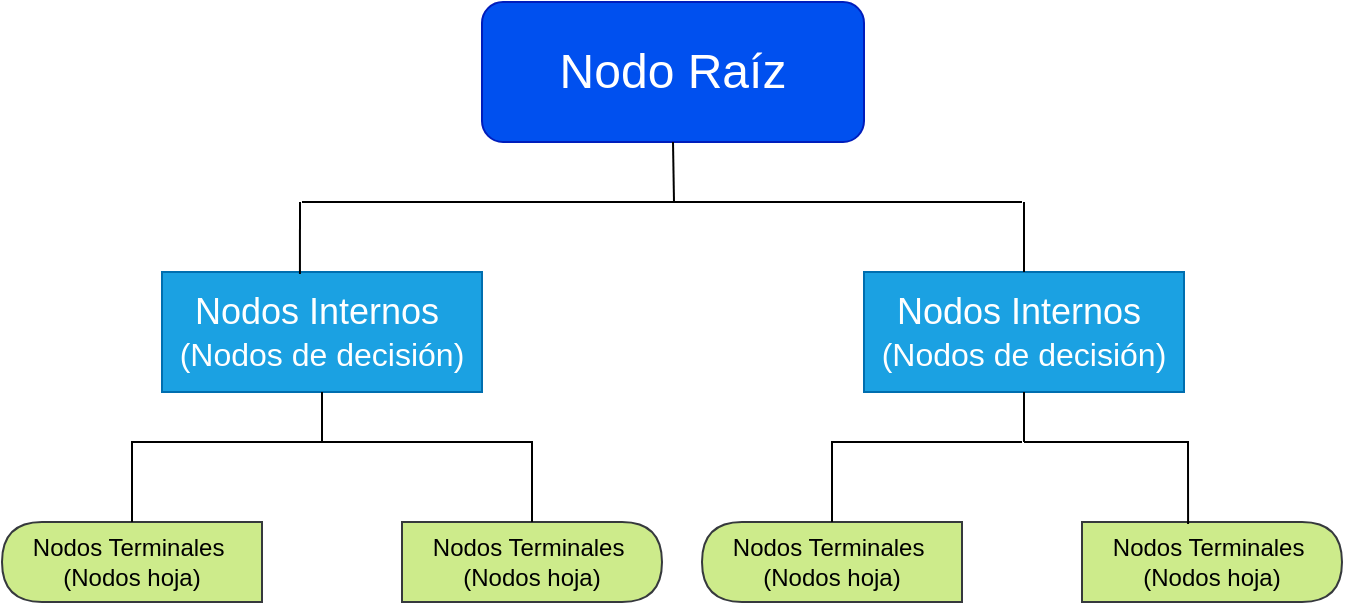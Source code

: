 <mxfile version="24.7.12">
  <diagram name="Página-1" id="zpPp2kmFdpz7n7tNUAb4">
    <mxGraphModel dx="1434" dy="764" grid="1" gridSize="10" guides="1" tooltips="1" connect="1" arrows="1" fold="1" page="1" pageScale="1" pageWidth="827" pageHeight="1169" math="0" shadow="0">
      <root>
        <mxCell id="0" />
        <mxCell id="1" parent="0" />
        <mxCell id="wMP6uO-jhpazliyeqYNV-1" value="&lt;font style=&quot;font-size: 24px;&quot;&gt;Nodo Raíz&lt;/font&gt;" style="rounded=1;whiteSpace=wrap;html=1;fillColor=#0050ef;strokeColor=#001DBC;fontColor=#ffffff;" vertex="1" parent="1">
          <mxGeometry x="290" y="420" width="191" height="70" as="geometry" />
        </mxCell>
        <mxCell id="wMP6uO-jhpazliyeqYNV-2" value="&lt;font style=&quot;font-size: 18px;&quot;&gt;Nodos Internos&amp;nbsp;&lt;/font&gt;&lt;div&gt;&lt;font size=&quot;3&quot;&gt;(Nodos de decisión)&lt;/font&gt;&lt;/div&gt;" style="rounded=0;whiteSpace=wrap;html=1;fillColor=#1ba1e2;fontColor=#ffffff;strokeColor=#006EAF;" vertex="1" parent="1">
          <mxGeometry x="130" y="555" width="160" height="60" as="geometry" />
        </mxCell>
        <mxCell id="wMP6uO-jhpazliyeqYNV-3" value="&lt;font style=&quot;font-size: 18px;&quot;&gt;Nodos Internos&amp;nbsp;&lt;/font&gt;&lt;div&gt;&lt;font size=&quot;3&quot;&gt;(Nodos de decisión)&lt;/font&gt;&lt;/div&gt;" style="rounded=0;whiteSpace=wrap;html=1;fillColor=#1ba1e2;fontColor=#ffffff;strokeColor=#006EAF;" vertex="1" parent="1">
          <mxGeometry x="481" y="555" width="160" height="60" as="geometry" />
        </mxCell>
        <mxCell id="wMP6uO-jhpazliyeqYNV-8" value="Nodos Terminales&amp;nbsp;&lt;div&gt;(Nodos hoja)&lt;/div&gt;" style="shape=delay;whiteSpace=wrap;html=1;fillColor=#cdeb8b;strokeColor=#36393d;" vertex="1" parent="1">
          <mxGeometry x="590" y="680" width="130" height="40" as="geometry" />
        </mxCell>
        <mxCell id="wMP6uO-jhpazliyeqYNV-9" value="Nodos Terminales&amp;nbsp;&lt;div&gt;(Nodos hoja)&lt;/div&gt;" style="shape=delay;whiteSpace=wrap;html=1;direction=west;fillColor=#cdeb8b;strokeColor=#36393d;" vertex="1" parent="1">
          <mxGeometry x="50" y="680" width="130" height="40" as="geometry" />
        </mxCell>
        <mxCell id="wMP6uO-jhpazliyeqYNV-10" value="Nodos Terminales&amp;nbsp;&lt;div&gt;(Nodos hoja)&lt;/div&gt;" style="shape=delay;whiteSpace=wrap;html=1;fillColor=#cdeb8b;strokeColor=#36393d;" vertex="1" parent="1">
          <mxGeometry x="250" y="680" width="130" height="40" as="geometry" />
        </mxCell>
        <mxCell id="wMP6uO-jhpazliyeqYNV-12" value="Nodos Terminales&amp;nbsp;&lt;div&gt;(Nodos hoja)&lt;/div&gt;" style="shape=delay;whiteSpace=wrap;html=1;direction=west;fillColor=#cdeb8b;strokeColor=#36393d;" vertex="1" parent="1">
          <mxGeometry x="400" y="680" width="130" height="40" as="geometry" />
        </mxCell>
        <mxCell id="wMP6uO-jhpazliyeqYNV-16" value="" style="endArrow=none;html=1;rounded=0;entryX=0.5;entryY=0;entryDx=0;entryDy=0;" edge="1" parent="1" target="wMP6uO-jhpazliyeqYNV-3">
          <mxGeometry width="50" height="50" relative="1" as="geometry">
            <mxPoint x="561" y="520" as="sourcePoint" />
            <mxPoint x="440" y="730" as="targetPoint" />
          </mxGeometry>
        </mxCell>
        <mxCell id="wMP6uO-jhpazliyeqYNV-17" value="" style="endArrow=none;html=1;rounded=0;entryX=0.431;entryY=0.017;entryDx=0;entryDy=0;entryPerimeter=0;" edge="1" parent="1" target="wMP6uO-jhpazliyeqYNV-2">
          <mxGeometry width="50" height="50" relative="1" as="geometry">
            <mxPoint x="199" y="520" as="sourcePoint" />
            <mxPoint x="571" y="565" as="targetPoint" />
          </mxGeometry>
        </mxCell>
        <mxCell id="wMP6uO-jhpazliyeqYNV-18" value="" style="endArrow=none;html=1;rounded=0;exitX=0.5;exitY=1;exitDx=0;exitDy=0;" edge="1" parent="1" source="wMP6uO-jhpazliyeqYNV-1">
          <mxGeometry width="50" height="50" relative="1" as="geometry">
            <mxPoint x="571" y="530" as="sourcePoint" />
            <mxPoint x="386" y="520" as="targetPoint" />
          </mxGeometry>
        </mxCell>
        <mxCell id="wMP6uO-jhpazliyeqYNV-19" value="" style="endArrow=none;html=1;rounded=0;" edge="1" parent="1">
          <mxGeometry width="50" height="50" relative="1" as="geometry">
            <mxPoint x="390" y="520" as="sourcePoint" />
            <mxPoint x="200" y="520" as="targetPoint" />
          </mxGeometry>
        </mxCell>
        <mxCell id="wMP6uO-jhpazliyeqYNV-20" value="" style="endArrow=none;html=1;rounded=0;" edge="1" parent="1">
          <mxGeometry width="50" height="50" relative="1" as="geometry">
            <mxPoint x="560" y="520" as="sourcePoint" />
            <mxPoint x="380" y="520" as="targetPoint" />
          </mxGeometry>
        </mxCell>
        <mxCell id="wMP6uO-jhpazliyeqYNV-21" value="" style="endArrow=none;html=1;rounded=0;entryX=0.5;entryY=1;entryDx=0;entryDy=0;" edge="1" parent="1" target="wMP6uO-jhpazliyeqYNV-2">
          <mxGeometry width="50" height="50" relative="1" as="geometry">
            <mxPoint x="210" y="640" as="sourcePoint" />
            <mxPoint x="204" y="680" as="targetPoint" />
          </mxGeometry>
        </mxCell>
        <mxCell id="wMP6uO-jhpazliyeqYNV-22" value="" style="endArrow=none;html=1;rounded=0;entryX=0.5;entryY=1;entryDx=0;entryDy=0;" edge="1" parent="1" target="wMP6uO-jhpazliyeqYNV-3">
          <mxGeometry width="50" height="50" relative="1" as="geometry">
            <mxPoint x="561" y="640" as="sourcePoint" />
            <mxPoint x="214" y="623" as="targetPoint" />
          </mxGeometry>
        </mxCell>
        <mxCell id="wMP6uO-jhpazliyeqYNV-23" value="" style="endArrow=none;html=1;rounded=0;entryX=0.5;entryY=1;entryDx=0;entryDy=0;" edge="1" parent="1" target="wMP6uO-jhpazliyeqYNV-9">
          <mxGeometry width="50" height="50" relative="1" as="geometry">
            <mxPoint x="210" y="640" as="sourcePoint" />
            <mxPoint x="440" y="730" as="targetPoint" />
            <Array as="points">
              <mxPoint x="115" y="640" />
            </Array>
          </mxGeometry>
        </mxCell>
        <mxCell id="wMP6uO-jhpazliyeqYNV-24" value="" style="endArrow=none;html=1;rounded=0;entryX=0.5;entryY=0;entryDx=0;entryDy=0;" edge="1" parent="1" target="wMP6uO-jhpazliyeqYNV-10">
          <mxGeometry width="50" height="50" relative="1" as="geometry">
            <mxPoint x="210" y="640" as="sourcePoint" />
            <mxPoint x="440" y="730" as="targetPoint" />
            <Array as="points">
              <mxPoint x="315" y="640" />
            </Array>
          </mxGeometry>
        </mxCell>
        <mxCell id="wMP6uO-jhpazliyeqYNV-25" value="" style="endArrow=none;html=1;rounded=0;entryX=0.5;entryY=1;entryDx=0;entryDy=0;" edge="1" parent="1" target="wMP6uO-jhpazliyeqYNV-12">
          <mxGeometry width="50" height="50" relative="1" as="geometry">
            <mxPoint x="560" y="640" as="sourcePoint" />
            <mxPoint x="440" y="730" as="targetPoint" />
            <Array as="points">
              <mxPoint x="465" y="640" />
            </Array>
          </mxGeometry>
        </mxCell>
        <mxCell id="wMP6uO-jhpazliyeqYNV-26" value="" style="endArrow=none;html=1;rounded=0;entryX=0.408;entryY=0.025;entryDx=0;entryDy=0;entryPerimeter=0;" edge="1" parent="1" target="wMP6uO-jhpazliyeqYNV-8">
          <mxGeometry width="50" height="50" relative="1" as="geometry">
            <mxPoint x="561" y="640" as="sourcePoint" />
            <mxPoint x="440" y="730" as="targetPoint" />
            <Array as="points">
              <mxPoint x="643" y="640" />
            </Array>
          </mxGeometry>
        </mxCell>
      </root>
    </mxGraphModel>
  </diagram>
</mxfile>
